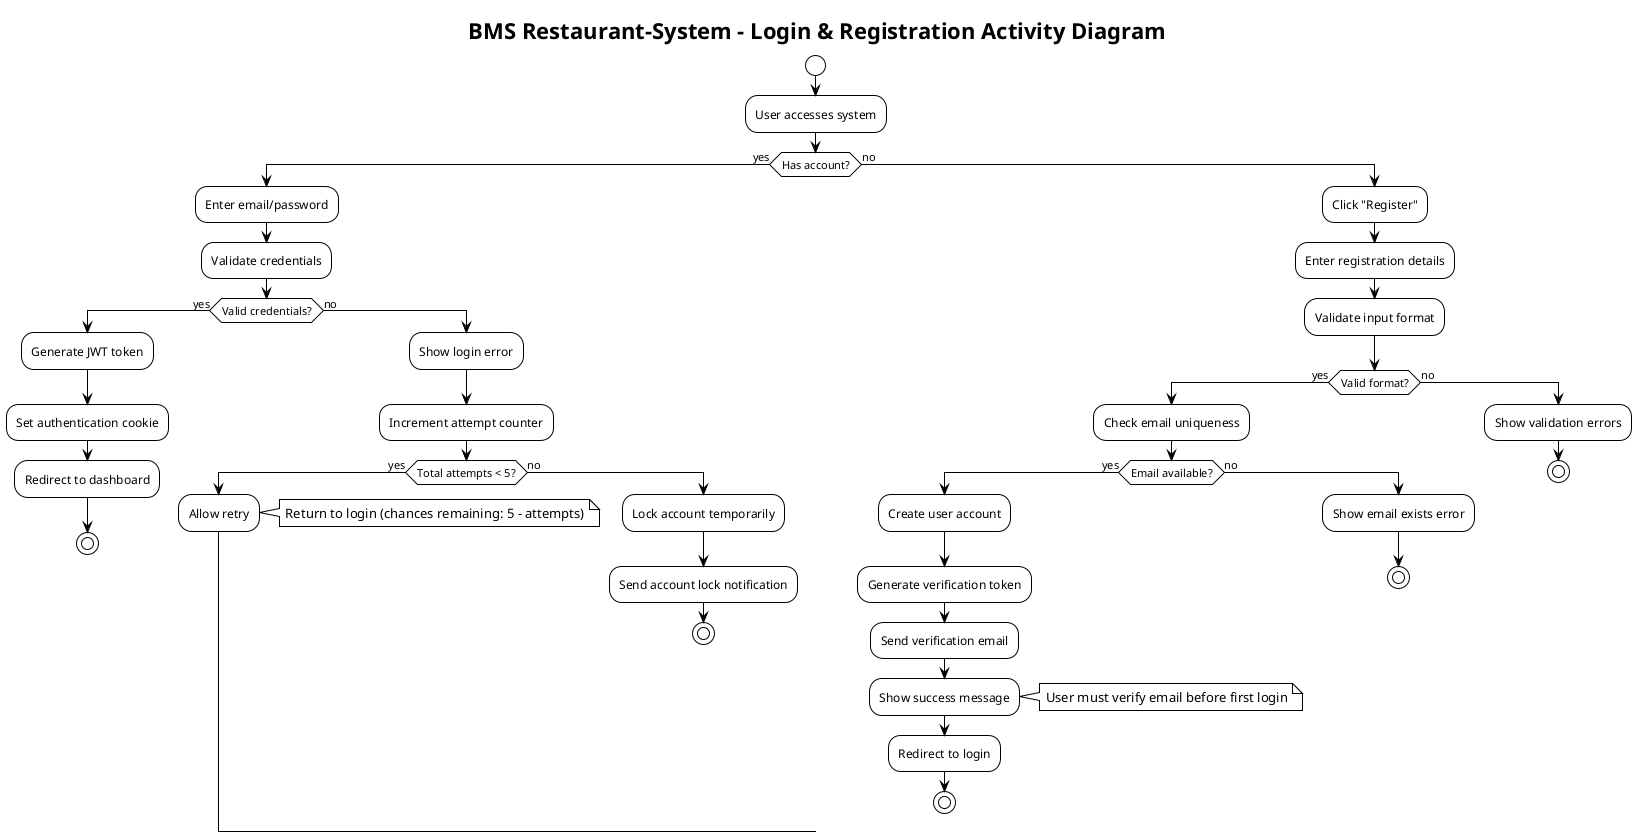 @startuml Login_Registration_Activity
!theme plain
title BMS Restaurant-System - Login & Registration Activity Diagram

start

:User accesses system;

if (Has account?) then (yes)
    :Enter email/password;
    :Validate credentials;
    if (Valid credentials?) then (yes)
        :Generate JWT token;
        :Set authentication cookie;
        :Redirect to dashboard;
        stop
    else (no)
        :Show login error;
        :Increment attempt counter;
        if (Total attempts < 5?) then (yes)
            :Allow retry;
            note right: Return to login (chances remaining: 5 - attempts)
            -> Increment attempt counter;
        else (no)
            :Lock account temporarily;
            :Send account lock notification;
            stop
        endif
    endif
else (no)
    :Click "Register";
    :Enter registration details;
    :Validate input format;
    if (Valid format?) then (yes)
        :Check email uniqueness;
        if (Email available?) then (yes)
            :Create user account;
            :Generate verification token;
            :Send verification email;
            :Show success message;
            
            note right: User must verify email before first login
            
            :Redirect to login;
            stop
        else (no)
            :Show email exists error;
            stop
        endif
    else (no)
        :Show validation errors;
        stop
    endif
endif

@enduml